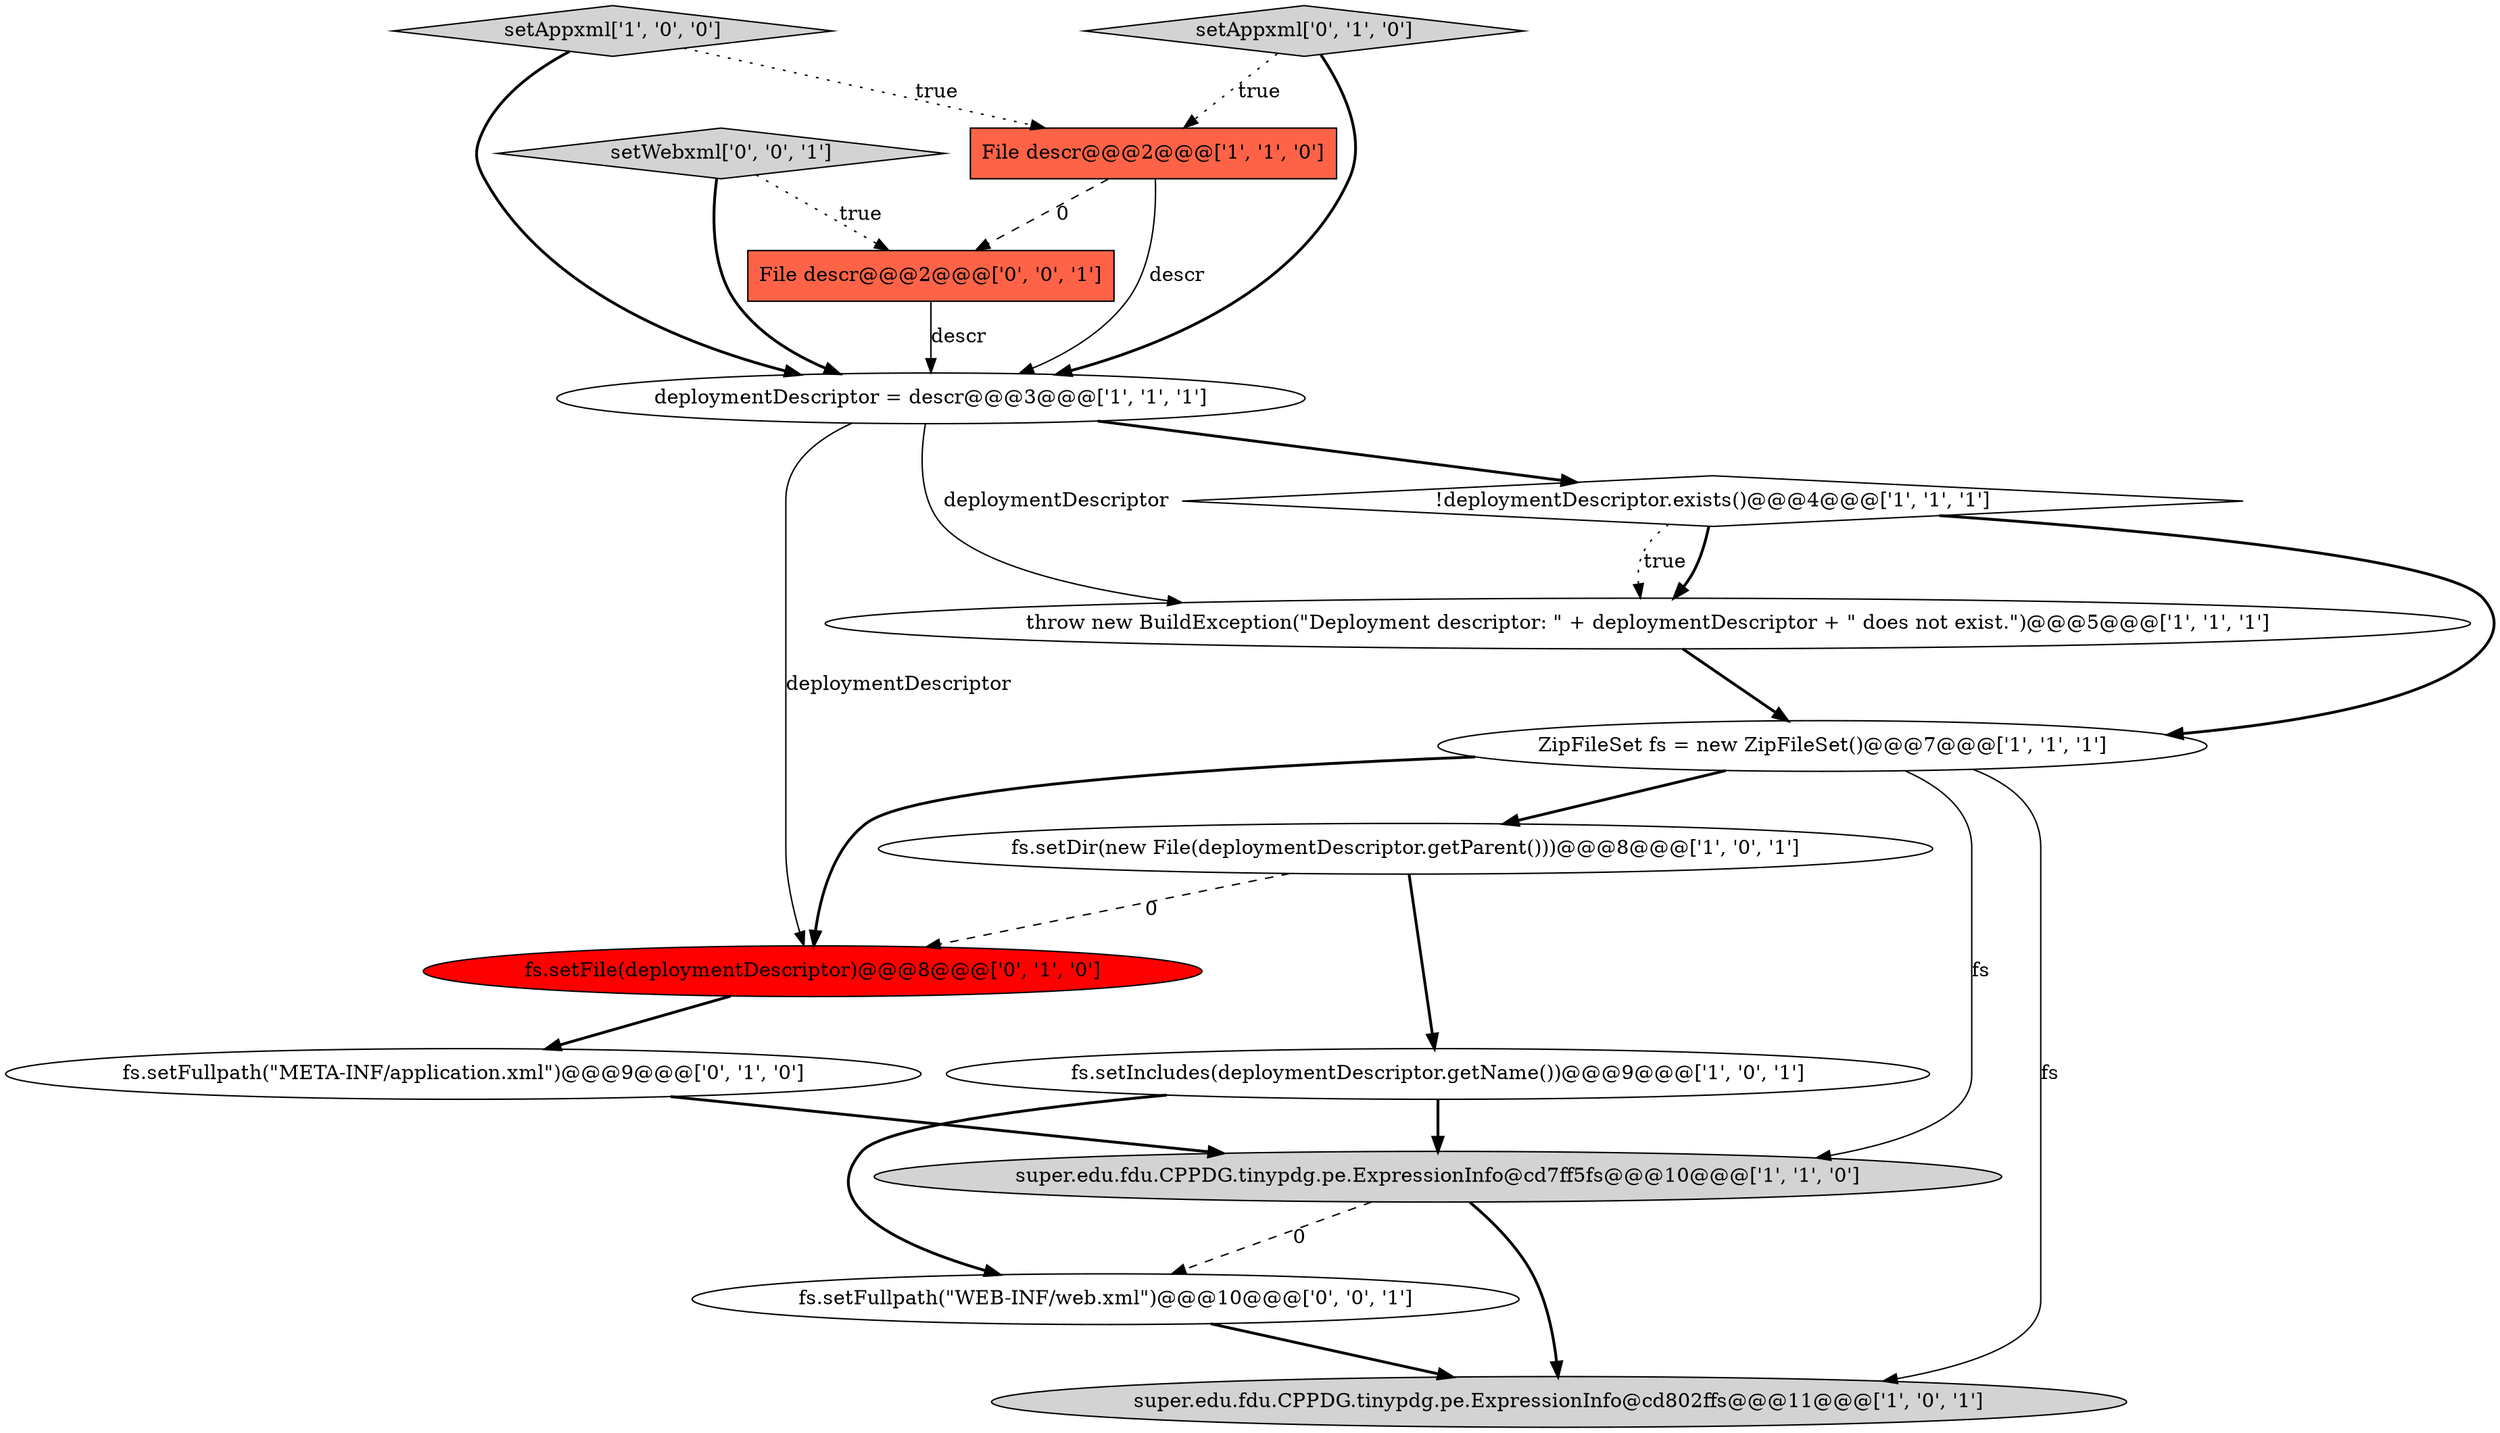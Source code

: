 digraph {
5 [style = filled, label = "super.edu.fdu.CPPDG.tinypdg.pe.ExpressionInfo@cd802ffs@@@11@@@['1', '0', '1']", fillcolor = lightgray, shape = ellipse image = "AAA0AAABBB1BBB"];
3 [style = filled, label = "ZipFileSet fs = new ZipFileSet()@@@7@@@['1', '1', '1']", fillcolor = white, shape = ellipse image = "AAA0AAABBB1BBB"];
14 [style = filled, label = "setWebxml['0', '0', '1']", fillcolor = lightgray, shape = diamond image = "AAA0AAABBB3BBB"];
13 [style = filled, label = "fs.setFullpath(\"WEB-INF/web.xml\")@@@10@@@['0', '0', '1']", fillcolor = white, shape = ellipse image = "AAA0AAABBB3BBB"];
0 [style = filled, label = "throw new BuildException(\"Deployment descriptor: \" + deploymentDescriptor + \" does not exist.\")@@@5@@@['1', '1', '1']", fillcolor = white, shape = ellipse image = "AAA0AAABBB1BBB"];
2 [style = filled, label = "fs.setIncludes(deploymentDescriptor.getName())@@@9@@@['1', '0', '1']", fillcolor = white, shape = ellipse image = "AAA0AAABBB1BBB"];
7 [style = filled, label = "super.edu.fdu.CPPDG.tinypdg.pe.ExpressionInfo@cd7ff5fs@@@10@@@['1', '1', '0']", fillcolor = lightgray, shape = ellipse image = "AAA0AAABBB1BBB"];
6 [style = filled, label = "!deploymentDescriptor.exists()@@@4@@@['1', '1', '1']", fillcolor = white, shape = diamond image = "AAA0AAABBB1BBB"];
11 [style = filled, label = "fs.setFile(deploymentDescriptor)@@@8@@@['0', '1', '0']", fillcolor = red, shape = ellipse image = "AAA1AAABBB2BBB"];
9 [style = filled, label = "setAppxml['1', '0', '0']", fillcolor = lightgray, shape = diamond image = "AAA0AAABBB1BBB"];
1 [style = filled, label = "fs.setDir(new File(deploymentDescriptor.getParent()))@@@8@@@['1', '0', '1']", fillcolor = white, shape = ellipse image = "AAA0AAABBB1BBB"];
10 [style = filled, label = "setAppxml['0', '1', '0']", fillcolor = lightgray, shape = diamond image = "AAA0AAABBB2BBB"];
8 [style = filled, label = "deploymentDescriptor = descr@@@3@@@['1', '1', '1']", fillcolor = white, shape = ellipse image = "AAA0AAABBB1BBB"];
15 [style = filled, label = "File descr@@@2@@@['0', '0', '1']", fillcolor = tomato, shape = box image = "AAA0AAABBB3BBB"];
4 [style = filled, label = "File descr@@@2@@@['1', '1', '0']", fillcolor = tomato, shape = box image = "AAA0AAABBB1BBB"];
12 [style = filled, label = "fs.setFullpath(\"META-INF/application.xml\")@@@9@@@['0', '1', '0']", fillcolor = white, shape = ellipse image = "AAA0AAABBB2BBB"];
0->3 [style = bold, label=""];
6->3 [style = bold, label=""];
8->0 [style = solid, label="deploymentDescriptor"];
4->8 [style = solid, label="descr"];
3->1 [style = bold, label=""];
3->11 [style = bold, label=""];
3->7 [style = solid, label="fs"];
8->6 [style = bold, label=""];
6->0 [style = bold, label=""];
11->12 [style = bold, label=""];
9->8 [style = bold, label=""];
12->7 [style = bold, label=""];
2->13 [style = bold, label=""];
15->8 [style = solid, label="descr"];
8->11 [style = solid, label="deploymentDescriptor"];
14->15 [style = dotted, label="true"];
7->5 [style = bold, label=""];
10->8 [style = bold, label=""];
1->11 [style = dashed, label="0"];
4->15 [style = dashed, label="0"];
7->13 [style = dashed, label="0"];
13->5 [style = bold, label=""];
9->4 [style = dotted, label="true"];
1->2 [style = bold, label=""];
14->8 [style = bold, label=""];
6->0 [style = dotted, label="true"];
2->7 [style = bold, label=""];
3->5 [style = solid, label="fs"];
10->4 [style = dotted, label="true"];
}
